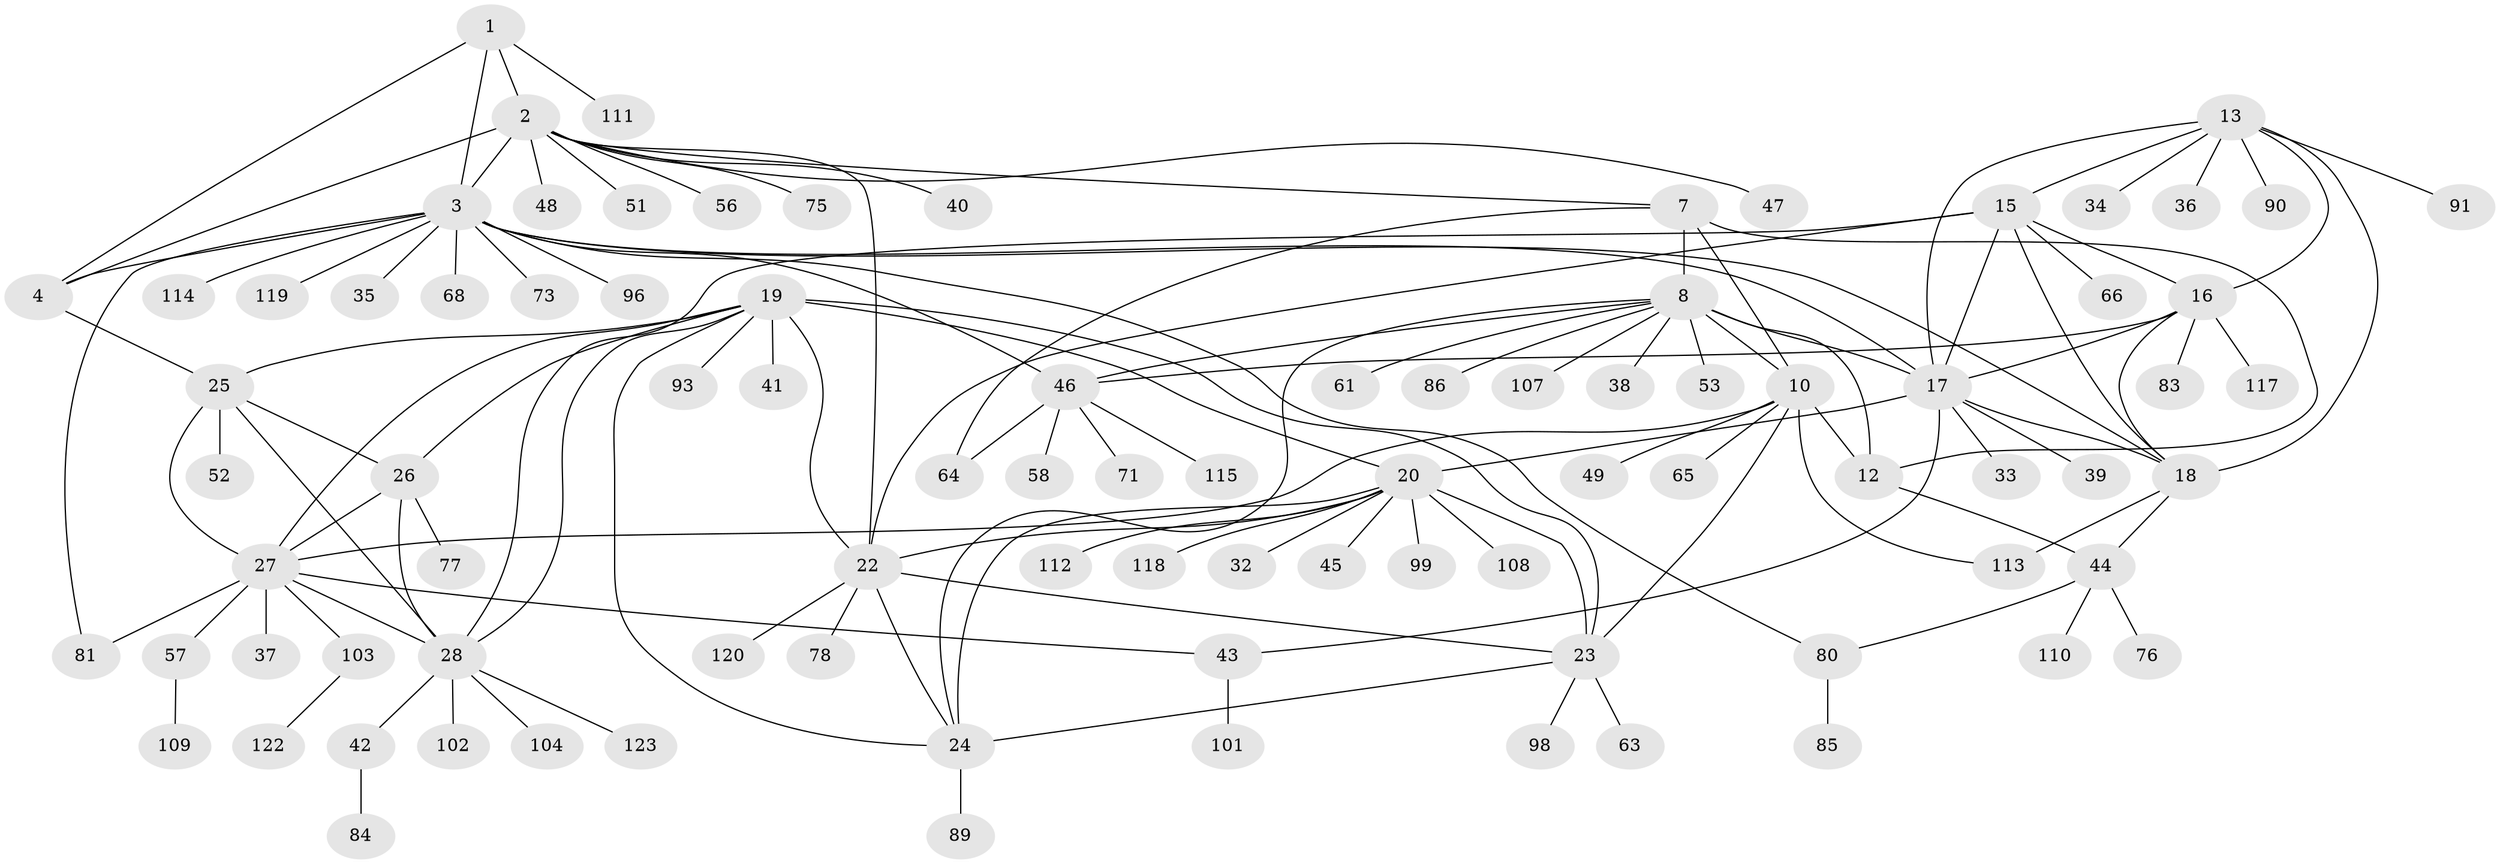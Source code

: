 // original degree distribution, {7: 0.08943089430894309, 12: 0.008130081300813009, 9: 0.04065040650406504, 11: 0.032520325203252036, 10: 0.024390243902439025, 5: 0.008130081300813009, 6: 0.032520325203252036, 8: 0.024390243902439025, 2: 0.17886178861788618, 1: 0.5447154471544715, 3: 0.016260162601626018}
// Generated by graph-tools (version 1.1) at 2025/11/02/27/25 16:11:31]
// undirected, 90 vertices, 130 edges
graph export_dot {
graph [start="1"]
  node [color=gray90,style=filled];
  1 [super="+59"];
  2 [super="+6"];
  3 [super="+5"];
  4 [super="+67"];
  7 [super="+11"];
  8 [super="+9"];
  10 [super="+72"];
  12;
  13 [super="+14"];
  15 [super="+50"];
  16 [super="+106"];
  17 [super="+62"];
  18 [super="+60"];
  19 [super="+29"];
  20 [super="+21"];
  22 [super="+92"];
  23 [super="+100"];
  24 [super="+69"];
  25 [super="+79"];
  26 [super="+94"];
  27 [super="+30"];
  28 [super="+31"];
  32;
  33;
  34 [super="+95"];
  35;
  36 [super="+54"];
  37 [super="+82"];
  38;
  39;
  40;
  41;
  42;
  43 [super="+55"];
  44 [super="+88"];
  45;
  46 [super="+97"];
  47;
  48;
  49;
  51 [super="+116"];
  52;
  53;
  56;
  57 [super="+70"];
  58 [super="+121"];
  61;
  63;
  64;
  65;
  66 [super="+74"];
  68;
  71;
  73;
  75;
  76;
  77;
  78;
  80;
  81 [super="+105"];
  83;
  84 [super="+87"];
  85;
  86;
  89;
  90;
  91;
  93;
  96;
  98;
  99;
  101;
  102;
  103;
  104;
  107;
  108;
  109;
  110;
  111;
  112;
  113;
  114;
  115;
  117;
  118;
  119;
  120;
  122;
  123;
  1 -- 2 [weight=2];
  1 -- 3 [weight=2];
  1 -- 4;
  1 -- 111;
  2 -- 3 [weight=4];
  2 -- 4 [weight=2];
  2 -- 56;
  2 -- 75;
  2 -- 7;
  2 -- 40;
  2 -- 47;
  2 -- 48;
  2 -- 51;
  2 -- 22;
  3 -- 4 [weight=2];
  3 -- 18;
  3 -- 35;
  3 -- 46;
  3 -- 68;
  3 -- 80;
  3 -- 96;
  3 -- 119;
  3 -- 73;
  3 -- 81;
  3 -- 114;
  3 -- 17;
  4 -- 25;
  7 -- 8 [weight=4];
  7 -- 10 [weight=2];
  7 -- 12 [weight=2];
  7 -- 64;
  8 -- 10 [weight=2];
  8 -- 12 [weight=2];
  8 -- 24;
  8 -- 107;
  8 -- 38;
  8 -- 17;
  8 -- 53;
  8 -- 86;
  8 -- 61;
  8 -- 46;
  10 -- 12;
  10 -- 49;
  10 -- 65;
  10 -- 113;
  10 -- 23;
  10 -- 27;
  12 -- 44;
  13 -- 15 [weight=2];
  13 -- 16 [weight=2];
  13 -- 17 [weight=2];
  13 -- 18 [weight=2];
  13 -- 90;
  13 -- 91;
  13 -- 34;
  13 -- 36;
  15 -- 16;
  15 -- 17;
  15 -- 18;
  15 -- 28;
  15 -- 66;
  15 -- 22;
  16 -- 17;
  16 -- 18;
  16 -- 46;
  16 -- 83;
  16 -- 117;
  17 -- 18;
  17 -- 20;
  17 -- 33;
  17 -- 39;
  17 -- 43;
  18 -- 113;
  18 -- 44;
  19 -- 20 [weight=2];
  19 -- 22;
  19 -- 23;
  19 -- 24;
  19 -- 41;
  19 -- 25;
  19 -- 26;
  19 -- 27 [weight=2];
  19 -- 28;
  19 -- 93;
  20 -- 22 [weight=2];
  20 -- 23 [weight=2];
  20 -- 24 [weight=2];
  20 -- 32;
  20 -- 45;
  20 -- 108;
  20 -- 112;
  20 -- 118;
  20 -- 99;
  22 -- 23;
  22 -- 24;
  22 -- 78;
  22 -- 120;
  23 -- 24;
  23 -- 63;
  23 -- 98;
  24 -- 89;
  25 -- 26;
  25 -- 27 [weight=2];
  25 -- 28;
  25 -- 52;
  26 -- 27 [weight=2];
  26 -- 28;
  26 -- 77;
  27 -- 28 [weight=2];
  27 -- 57;
  27 -- 37;
  27 -- 103;
  27 -- 43;
  27 -- 81;
  28 -- 42;
  28 -- 102;
  28 -- 104;
  28 -- 123;
  42 -- 84;
  43 -- 101;
  44 -- 76;
  44 -- 80;
  44 -- 110;
  46 -- 58;
  46 -- 64;
  46 -- 71;
  46 -- 115;
  57 -- 109;
  80 -- 85;
  103 -- 122;
}
